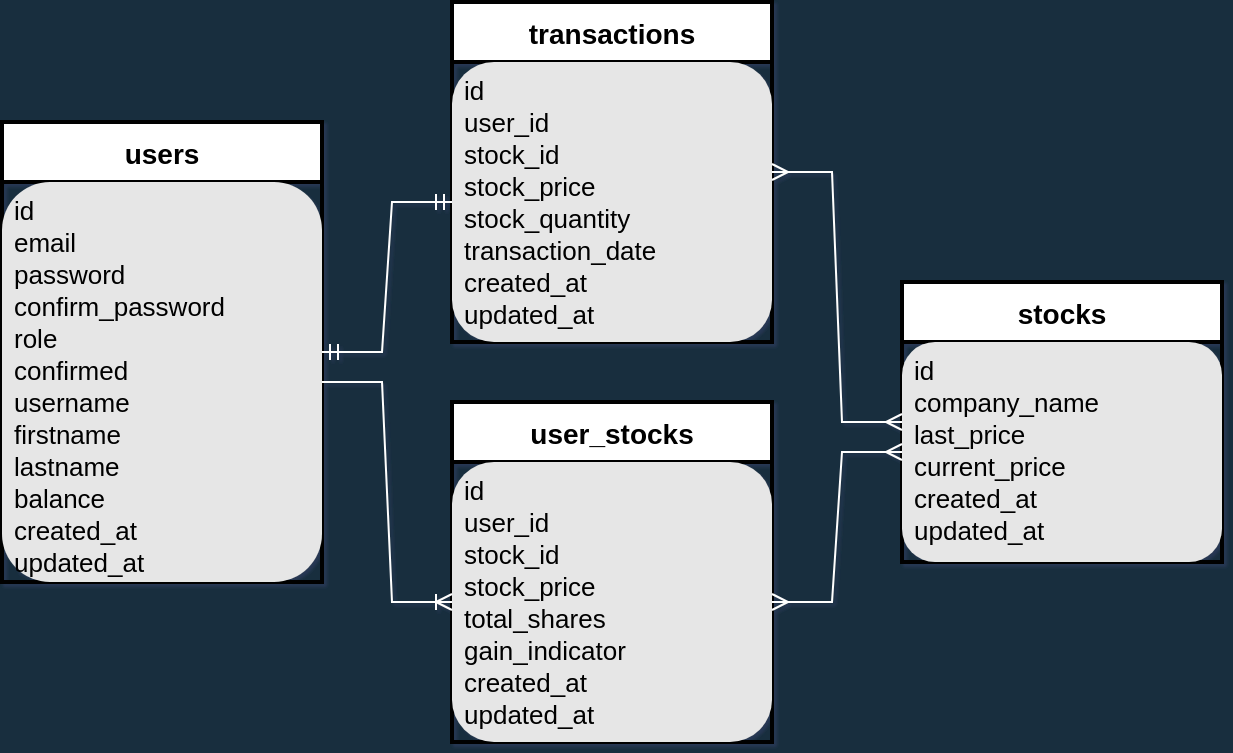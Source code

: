 <mxfile version="18.0.5" type="device"><diagram id="AHD64nYQbbOEUx1uieei" name="Page-1"><mxGraphModel dx="1422" dy="800" grid="1" gridSize="10" guides="1" tooltips="1" connect="1" arrows="1" fold="1" page="1" pageScale="1" pageWidth="850" pageHeight="1100" background="#182E3E" math="0" shadow="1"><root><mxCell id="0"/><mxCell id="1" parent="0"/><mxCell id="Kfou-vyiGkeOoHF8PwEq-33" value="users" style="swimlane;childLayout=stackLayout;horizontal=1;startSize=30;horizontalStack=0;rounded=0;fontSize=14;fontStyle=1;strokeWidth=2;resizeParent=0;resizeLast=1;shadow=0;dashed=0;align=center;fontColor=#000000;fillColor=#FFFFFF;" parent="1" vertex="1"><mxGeometry x="40" y="190" width="160" height="230" as="geometry"/></mxCell><mxCell id="Kfou-vyiGkeOoHF8PwEq-34" value="id&#10;email&#10;password&#10;confirm_password&#10;role&#10;confirmed&#10;username&#10;firstname&#10;lastname&#10;balance&#10;created_at&#10;updated_at" style="align=left;strokeColor=none;fillColor=#E6E6E6;spacingLeft=4;fontSize=13;verticalAlign=top;resizable=0;rotatable=0;part=1;rounded=1;fontColor=#000000;glass=0;shadow=0;" parent="Kfou-vyiGkeOoHF8PwEq-33" vertex="1"><mxGeometry y="30" width="160" height="200" as="geometry"/></mxCell><mxCell id="9IQH7I7QgMyA9SMCP7rK-20" value="user_stocks" style="swimlane;childLayout=stackLayout;horizontal=1;startSize=30;horizontalStack=0;rounded=0;fontSize=14;fontStyle=1;strokeWidth=2;resizeParent=0;resizeLast=1;shadow=0;dashed=0;align=center;fontColor=#000000;fillColor=#FFFFFF;" vertex="1" parent="1"><mxGeometry x="265" y="330" width="160" height="170" as="geometry"/></mxCell><mxCell id="9IQH7I7QgMyA9SMCP7rK-21" value="id&#10;user_id&#10;stock_id&#10;stock_price&#10;total_shares&#10;gain_indicator&#10;created_at&#10;updated_at" style="align=left;strokeColor=none;fillColor=#E6E6E6;spacingLeft=4;fontSize=13;verticalAlign=top;resizable=0;rotatable=0;part=1;rounded=1;fontColor=#000000;glass=0;shadow=0;" vertex="1" parent="9IQH7I7QgMyA9SMCP7rK-20"><mxGeometry y="30" width="160" height="140" as="geometry"/></mxCell><mxCell id="9IQH7I7QgMyA9SMCP7rK-22" value="stocks" style="swimlane;childLayout=stackLayout;horizontal=1;startSize=30;horizontalStack=0;rounded=0;fontSize=14;fontStyle=1;strokeWidth=2;resizeParent=0;resizeLast=1;shadow=0;dashed=0;align=center;fontColor=#000000;fillColor=#FFFFFF;" vertex="1" parent="1"><mxGeometry x="490" y="270" width="160" height="140" as="geometry"/></mxCell><mxCell id="9IQH7I7QgMyA9SMCP7rK-23" value="id&#10;company_name&#10;last_price&#10;current_price&#10;created_at&#10;updated_at" style="align=left;strokeColor=none;fillColor=#E6E6E6;spacingLeft=4;fontSize=13;verticalAlign=top;resizable=0;rotatable=0;part=1;rounded=1;fontColor=#000000;glass=0;shadow=0;" vertex="1" parent="9IQH7I7QgMyA9SMCP7rK-22"><mxGeometry y="30" width="160" height="110" as="geometry"/></mxCell><mxCell id="9IQH7I7QgMyA9SMCP7rK-24" value="transactions" style="swimlane;childLayout=stackLayout;horizontal=1;startSize=30;horizontalStack=0;rounded=0;fontSize=14;fontStyle=1;strokeWidth=2;resizeParent=0;resizeLast=1;shadow=0;dashed=0;align=center;fontColor=#000000;fillColor=#FFFFFF;" vertex="1" parent="1"><mxGeometry x="265" y="130" width="160" height="170" as="geometry"/></mxCell><mxCell id="9IQH7I7QgMyA9SMCP7rK-25" value="id&#10;user_id&#10;stock_id&#10;stock_price&#10;stock_quantity&#10;transaction_date&#10;created_at&#10;updated_at" style="align=left;strokeColor=none;fillColor=#E6E6E6;spacingLeft=4;fontSize=13;verticalAlign=top;resizable=0;rotatable=0;part=1;rounded=1;fontColor=#000000;glass=0;shadow=0;" vertex="1" parent="9IQH7I7QgMyA9SMCP7rK-24"><mxGeometry y="30" width="160" height="140" as="geometry"/></mxCell><mxCell id="9IQH7I7QgMyA9SMCP7rK-27" value="" style="edgeStyle=entityRelationEdgeStyle;fontSize=12;html=1;endArrow=ERoneToMany;rounded=0;strokeColor=#FFFFFF;" edge="1" parent="1" source="Kfou-vyiGkeOoHF8PwEq-34" target="9IQH7I7QgMyA9SMCP7rK-21"><mxGeometry width="100" height="100" relative="1" as="geometry"><mxPoint x="130" y="530" as="sourcePoint"/><mxPoint x="230" y="430" as="targetPoint"/></mxGeometry></mxCell><mxCell id="9IQH7I7QgMyA9SMCP7rK-28" value="" style="edgeStyle=entityRelationEdgeStyle;fontSize=12;html=1;endArrow=ERmany;startArrow=ERmany;rounded=0;strokeColor=#FFFFFF;" edge="1" parent="1" source="9IQH7I7QgMyA9SMCP7rK-21" target="9IQH7I7QgMyA9SMCP7rK-23"><mxGeometry width="100" height="100" relative="1" as="geometry"><mxPoint x="270" y="580" as="sourcePoint"/><mxPoint x="370" y="480" as="targetPoint"/></mxGeometry></mxCell><mxCell id="9IQH7I7QgMyA9SMCP7rK-29" value="" style="edgeStyle=entityRelationEdgeStyle;fontSize=12;html=1;endArrow=ERmandOne;startArrow=ERmandOne;rounded=0;strokeColor=#FFFFFF;" edge="1" parent="1" source="Kfou-vyiGkeOoHF8PwEq-33" target="9IQH7I7QgMyA9SMCP7rK-25"><mxGeometry width="100" height="100" relative="1" as="geometry"><mxPoint x="250" y="260" as="sourcePoint"/><mxPoint x="350" y="160" as="targetPoint"/></mxGeometry></mxCell><mxCell id="9IQH7I7QgMyA9SMCP7rK-30" value="" style="edgeStyle=entityRelationEdgeStyle;fontSize=12;html=1;endArrow=ERmany;startArrow=ERmany;rounded=0;strokeColor=#FFFFFF;" edge="1" parent="1" source="9IQH7I7QgMyA9SMCP7rK-24" target="9IQH7I7QgMyA9SMCP7rK-22"><mxGeometry width="100" height="100" relative="1" as="geometry"><mxPoint x="450" y="190" as="sourcePoint"/><mxPoint x="550" y="90" as="targetPoint"/></mxGeometry></mxCell></root></mxGraphModel></diagram></mxfile>